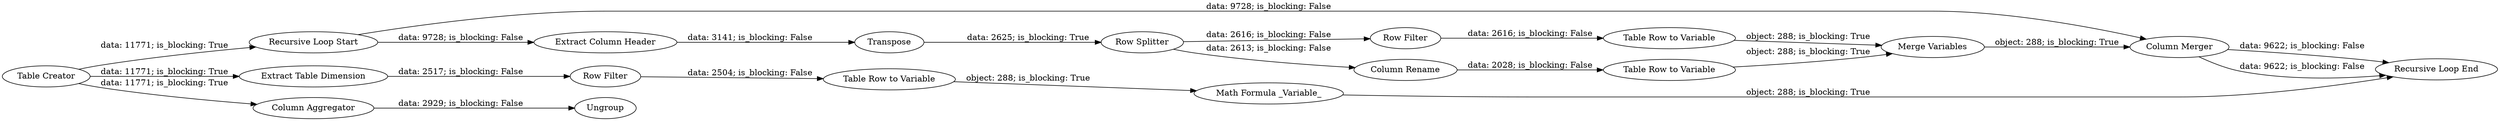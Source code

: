 digraph {
	"-8795727132286776067_200" [label=Transpose]
	"-8795727132286776067_204" [label="Row Filter"]
	"-8795727132286776067_198" [label="Recursive Loop Start"]
	"-8795727132286776067_207" [label="Extract Table Dimension"]
	"-8795727132286776067_210" [label="Row Filter"]
	"-8795727132286776067_209" [label="Table Row to Variable"]
	"-8795727132286776067_218" [label="Column Rename"]
	"-8795727132286776067_216" [label="Table Row to Variable"]
	"-8795727132286776067_221" [label="Table Creator"]
	"-8795727132286776067_211" [label="Column Aggregator"]
	"-8795727132286776067_217" [label="Merge Variables"]
	"-8795727132286776067_196" [label="Column Merger"]
	"-8795727132286776067_205" [label="Table Row to Variable"]
	"-8795727132286776067_212" [label=Ungroup]
	"-8795727132286776067_197" [label="Recursive Loop End"]
	"-8795727132286776067_215" [label="Row Splitter"]
	"-8795727132286776067_219" [label="Math Formula _Variable_"]
	"-8795727132286776067_199" [label="Extract Column Header"]
	"-8795727132286776067_215" -> "-8795727132286776067_204" [label="data: 2616; is_blocking: False"]
	"-8795727132286776067_217" -> "-8795727132286776067_196" [label="object: 288; is_blocking: True"]
	"-8795727132286776067_199" -> "-8795727132286776067_200" [label="data: 3141; is_blocking: False"]
	"-8795727132286776067_198" -> "-8795727132286776067_199" [label="data: 9728; is_blocking: False"]
	"-8795727132286776067_207" -> "-8795727132286776067_210" [label="data: 2517; is_blocking: False"]
	"-8795727132286776067_209" -> "-8795727132286776067_219" [label="object: 288; is_blocking: True"]
	"-8795727132286776067_215" -> "-8795727132286776067_218" [label="data: 2613; is_blocking: False"]
	"-8795727132286776067_216" -> "-8795727132286776067_217" [label="object: 288; is_blocking: True"]
	"-8795727132286776067_221" -> "-8795727132286776067_198" [label="data: 11771; is_blocking: True"]
	"-8795727132286776067_219" -> "-8795727132286776067_197" [label="object: 288; is_blocking: True"]
	"-8795727132286776067_211" -> "-8795727132286776067_212" [label="data: 2929; is_blocking: False"]
	"-8795727132286776067_198" -> "-8795727132286776067_196" [label="data: 9728; is_blocking: False"]
	"-8795727132286776067_221" -> "-8795727132286776067_211" [label="data: 11771; is_blocking: True"]
	"-8795727132286776067_210" -> "-8795727132286776067_209" [label="data: 2504; is_blocking: False"]
	"-8795727132286776067_218" -> "-8795727132286776067_216" [label="data: 2028; is_blocking: False"]
	"-8795727132286776067_204" -> "-8795727132286776067_205" [label="data: 2616; is_blocking: False"]
	"-8795727132286776067_196" -> "-8795727132286776067_197" [label="data: 9622; is_blocking: False"]
	"-8795727132286776067_205" -> "-8795727132286776067_217" [label="object: 288; is_blocking: True"]
	"-8795727132286776067_200" -> "-8795727132286776067_215" [label="data: 2625; is_blocking: True"]
	"-8795727132286776067_221" -> "-8795727132286776067_207" [label="data: 11771; is_blocking: True"]
	"-8795727132286776067_196" -> "-8795727132286776067_197" [label="data: 9622; is_blocking: False"]
	rankdir=LR
}
